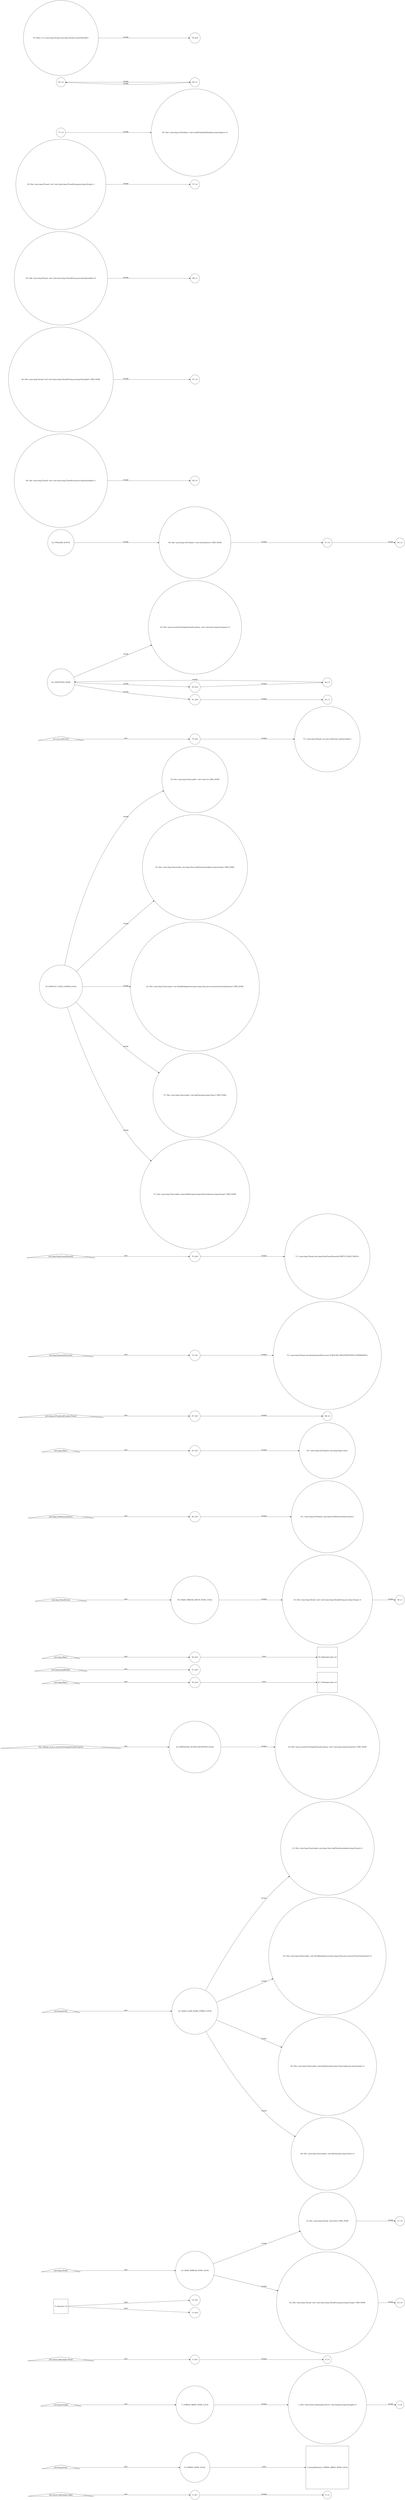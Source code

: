 digraph AutoPAG {
  rankdir = LR;
  "AllocNode1" [shape=triangle,label="edu.utexas.cflexamples.Apple"];
  "FieldRefNode1" [shape=square,label="7.1(ArrayElement) | STRING_ARRAY_NODE_LOCAL"];
  "VarNode1" [shape=circle,label="1 | Pair <edu.utexas.cflexamples.Driver: void main(java.lang.String[])>,0"];
  "AllocNode2" [shape=triangle,label="edu.utexas.cflexamples.Peach"];
  "FieldRefNode2" [shape=square,label="11.2(group) | r0"];
  "VarNode2" [shape=circle,label="2 | r0"];
  "AllocNode3" [shape=triangle,label="java.lang.String[]"];
  "VarNode3" [shape=circle,label="3 | $r1"];
  "AllocNode4" [shape=triangle,label="java.lang.String"];
  "VarNode4" [shape=circle,label="4 | r2"];
  "AllocNode5" [shape=triangle,label="java.lang.Thread"];
  "VarNode5" [shape=circle,label="5 | $r5"];
  "VarNode6" [shape=circle,label="6 | r3"];
  "AllocNode7" [shape=triangle,label="java.lang.String"];
  "VarNode7" [shape=circle,label="7 | STRING_ARRAY_NODE_LOCAL"];
  "AllocNode8" [shape=triangle,label="Any_subtype_of_java.security.PrivilegedActionException"];
  "VarNode8" [shape=circle,label="8 | STRING_NODE_LOCAL"];
  "AllocNode9" [shape=triangle,label="java.lang.Object"];
  "AllocNode10" [shape=triangle,label="java.lang.StringBuilder"];
  "VarNode10" [shape=circle,label="10 | Pair <java.lang.Thread: void exit()>,THIS_NODE"];
  "AllocNode11" [shape=triangle,label="java.lang.Object"];
  "FieldRefNode11" [shape=square,label="47.11(blockerLock) | r0"];
  "VarNode11" [shape=circle,label="11 | r0"];
  "AllocNode12" [shape=triangle,label="java.lang.ThreadGroup"];
  "VarNode12" [shape=circle,label="12 | $r1"];
  "AllocNode13" [shape=triangle,label="java.lang.ref.ReferenceQueue"];
  "VarNode13" [shape=circle,label="13 | $r2"];
  "AllocNode14" [shape=triangle,label="java.lang.Object"];
  "FieldRefNode14" [shape=square,label="55.14(blockerLock) | r0"];
  "VarNode14" [shape=circle,label="14 | MAIN_THREAD_NODE_LOCAL"];
  "AllocNode15" [shape=triangle,label="java.lang.ref.Finalizer$FinalizerThread"];
  "AllocNode17" [shape=triangle,label="java.lang.RuntimePermission"];
  "AllocNode16" [shape=triangle,label="java.lang.StackTraceElement[]"];
  "VarNode19" [shape=circle,label="19 | DEFAULT_CLASS_LOADER_LOCAL"];
  "AllocNode18" [shape=triangle,label="sun.misc.SoftCache"];
  "VarNode18" [shape=circle,label="18 | Pair <java.lang.ClassLoader: void <init>()>,THIS_NODE"];
  "VarNode21" [shape=circle,label="21 | Pair <java.lang.ClassLoader: java.lang.Class loadClassInternal(java.lang.String)>,0"];
  "VarNode20" [shape=circle,label="20 | Pair <java.lang.ClassLoader: java.lang.Class loadClassInternal(java.lang.String)>,THIS_NODE"];
  "VarNode23" [shape=circle,label="23 | MAIN_CLASS_NAME_STRING_LOCAL"];
  "VarNode25" [shape=circle,label="25 | Pair <java.lang.ClassLoader: void checkPackageAccess(java.lang.Class,java.security.ProtectionDomain)>,0"];
  "VarNode24" [shape=circle,label="24 | Pair <java.lang.ClassLoader: void checkPackageAccess(java.lang.Class,java.security.ProtectionDomain)>,THIS_NODE"];
  "VarNode27" [shape=circle,label="27 | Pair <java.lang.ClassLoader: void addClass(java.lang.Class)>,THIS_NODE"];
  "VarNode29" [shape=circle,label="29 | Pair <java.lang.ClassLoader: long findNative(java.lang.ClassLoader,java.lang.String)>,0"];
  "VarNode28" [shape=circle,label="28 | Pair <java.lang.ClassLoader: void addClass(java.lang.Class)>,0"];
  "VarNode31" [shape=circle,label="31 | Pair <java.lang.ClassLoader: long findNative(java.lang.ClassLoader,java.lang.String)>,THIS_NODE"];
  "VarNode34" [shape=circle,label="34 | EXCEPTION_NODE"];
  "VarNode35" [shape=circle,label="35 | PRIVILEGED_ACTION_EXCEPTION_LOCAL"];
  "VarNode32" [shape=circle,label="32 | Pair <java.security.PrivilegedActionException: void <init>(java.lang.Exception)>,THIS_NODE"];
  "VarNode33" [shape=circle,label="33 | Pair <java.security.PrivilegedActionException: void <init>(java.lang.Exception)>,0"];
  "VarNode38" [shape=circle,label="38 | r2"];
  "VarNode39" [shape=circle,label="39 | $r4"];
  "VarNode36" [shape=circle,label="36 | Pair <java.lang.ref.Finalizer: void runFinalizer()>,THIS_NODE"];
  "VarNode37" [shape=circle,label="37 | r0"];
  "VarNode42" [shape=circle,label="42 | r7"];
  "VarNode43" [shape=circle,label="43 | FINALIZE_QUEUE"];
  "VarNode40" [shape=circle,label="40 | r3"];
  "VarNode41" [shape=circle,label="41 | $r6"];
  "VarNode46" [shape=circle,label="46 | Pair <java.lang.Thread: void <init>(java.lang.ThreadGroup,java.lang.Runnable)>,1"];
  "VarNode47" [shape=circle,label="47 | r0"];
  "VarNode44" [shape=circle,label="44 | Pair <java.lang.Thread: void <init>(java.lang.ThreadGroup,java.lang.Runnable)>,THIS_NODE"];
  "VarNode45" [shape=circle,label="45 | Pair <java.lang.Thread: void <init>(java.lang.ThreadGroup,java.lang.Runnable)>,0"];
  "VarNode51" [shape=circle,label="51 | $r3"];
  "VarNode50" [shape=circle,label="50 | $r4"];
  "VarNode49" [shape=circle,label="49 | r2"];
  "VarNode48" [shape=circle,label="48 | r1"];
  "VarNode55" [shape=circle,label="55 | r0"];
  "VarNode54" [shape=circle,label="54 | Pair <java.lang.Thread: void <init>(java.lang.ThreadGroup,java.lang.String)>,1"];
  "VarNode53" [shape=circle,label="53 | Pair <java.lang.Thread: void <init>(java.lang.ThreadGroup,java.lang.String)>,0"];
  "VarNode52" [shape=circle,label="52 | Pair <java.lang.Thread: void <init>(java.lang.ThreadGroup,java.lang.String)>,THIS_NODE"];
  "VarNode59" [shape=circle,label="59 | MAIN_THREAD_GROUP_NODE_LOCAL"];
  "VarNode58" [shape=circle,label="58 | $r3"];
  "VarNode57" [shape=circle,label="57 | r2"];
  "VarNode56" [shape=circle,label="56 | r1"];
  "VarNode63" [shape=circle,label="63 | $r3"];
  "VarNode61" [shape=circle,label="61 | <java.lang.ref.Finalizer: java.lang.ref.ReferenceQueue queue>"];
  "VarNode60" [shape=circle,label="60 | $r0"];
  "VarNode68" [shape=circle,label="68 | r6"];
  "VarNode69" [shape=circle,label="69 | Pair <java.lang.ref.Finalizer: void invokeFinalizeMethod(java.lang.Object)>,0"];
  "VarNode70" [shape=circle,label="70 | $r0"];
  "VarNode71" [shape=circle,label="71 | <java.lang.Thread: java.lang.StackTraceElement[] EMPTY_STACK_TRACE>"];
  "VarNode64" [shape=circle,label="64 | <java.lang.ref.Finalizer: java.lang.Object lock>"];
  "VarNode65" [shape=circle,label="65 | r2"];
  "VarNode66" [shape=circle,label="66 | r1"];
  "VarNode67" [shape=circle,label="67 | $r5"];
  "VarNode76" [shape=circle,label="76 | Parm -2 to <java.lang.Thread: java.lang.Thread currentThread()>"];
  "VarNode77" [shape=circle,label="77 | r5"];
  "VarNode78" [shape=circle,label="78 | $r4"];
  "VarNode72" [shape=circle,label="72 | $r1"];
  "VarNode73" [shape=circle,label="73 | <java.lang.Thread: java.lang.RuntimePermission SUBCLASS_IMPLEMENTATION_PERMISSION>"];
  "VarNode74" [shape=circle,label="74 | $r2"];
  "VarNode75" [shape=circle,label="75 | <java.lang.Thread: sun.misc.SoftCache subclassAudits>"];
  "VarNode1" -> "VarNode2" [label="assign"]
  "VarNode70" -> "VarNode71" [label="assign"]
  "VarNode3" -> "VarNode4" [label="assign"]
  "VarNode65" -> "VarNode66" [label="assign"]
  "VarNode5" -> "VarNode6" [label="assign"]
  "VarNode66" -> "VarNode65" [label="assign"]
  "VarNode67" -> "VarNode68" [label="assign"]
  "VarNode7" -> "VarNode1" [label="assign"]
  "VarNode76" -> "VarNode78" [label="assign"]
  "VarNode77" -> "VarNode69" [label="assign"]
  "VarNode10" -> "VarNode11" [label="assign"]
  "VarNode72" -> "VarNode73" [label="assign"]
  "VarNode74" -> "VarNode75" [label="assign"]
  "VarNode14" -> "VarNode10" [label="assign"]
  "VarNode14" -> "VarNode52" [label="assign"]
  "VarNode19" -> "VarNode24" [label="assign"]
  "VarNode19" -> "VarNode27" [label="assign"]
  "VarNode19" -> "VarNode18" [label="assign"]
  "VarNode19" -> "VarNode20" [label="assign"]
  "VarNode19" -> "VarNode31" [label="assign"]
  "VarNode23" -> "VarNode25" [label="assign"]
  "VarNode23" -> "VarNode21" [label="assign"]
  "VarNode23" -> "VarNode29" [label="assign"]
  "VarNode23" -> "VarNode28" [label="assign"]
  "VarNode34" -> "VarNode39" [label="assign"]
  "VarNode34" -> "VarNode41" [label="assign"]
  "VarNode34" -> "VarNode33" [label="assign"]
  "VarNode35" -> "VarNode32" [label="assign"]
  "VarNode39" -> "VarNode40" [label="assign"]
  "VarNode36" -> "VarNode37" [label="assign"]
  "VarNode37" -> "VarNode38" [label="assign"]
  "VarNode43" -> "VarNode36" [label="assign"]
  "VarNode40" -> "VarNode34" [label="assign"]
  "VarNode41" -> "VarNode42" [label="assign"]
  "VarNode46" -> "VarNode49" [label="assign"]
  "VarNode44" -> "VarNode47" [label="assign"]
  "VarNode45" -> "VarNode48" [label="assign"]
  "VarNode54" -> "VarNode57" [label="assign"]
  "VarNode53" -> "VarNode56" [label="assign"]
  "VarNode52" -> "VarNode55" [label="assign"]
  "VarNode59" -> "VarNode53" [label="assign"]
  "VarNode63" -> "VarNode64" [label="assign"]
  "VarNode60" -> "VarNode61" [label="assign"]
  "FieldRefNode2" -> "VarNode12" [label="load"]
  "FieldRefNode2" -> "VarNode13" [label="load"]
  "VarNode50" -> "FieldRefNode11" [label="store"]
  "VarNode8" -> "FieldRefNode1" [label="store"]
  "VarNode58" -> "FieldRefNode14" [label="store"]
  "AllocNode1" -> "VarNode3" [label="new"]
  "AllocNode2" -> "VarNode5" [label="new"]
  "AllocNode3" -> "VarNode7" [label="new"]
  "AllocNode4" -> "VarNode8" [label="new"]
  "AllocNode5" -> "VarNode14" [label="new"]
  "AllocNode7" -> "VarNode23" [label="new"]
  "AllocNode8" -> "VarNode35" [label="new"]
  "AllocNode9" -> "VarNode50" [label="new"]
  "AllocNode10" -> "VarNode51" [label="new"]
  "AllocNode11" -> "VarNode58" [label="new"]
  "AllocNode12" -> "VarNode59" [label="new"]
  "AllocNode13" -> "VarNode60" [label="new"]
  "AllocNode14" -> "VarNode63" [label="new"]
  "AllocNode15" -> "VarNode67" [label="new"]
  "AllocNode17" -> "VarNode72" [label="new"]
  "AllocNode16" -> "VarNode70" [label="new"]
  "AllocNode18" -> "VarNode74" [label="new"]
}
